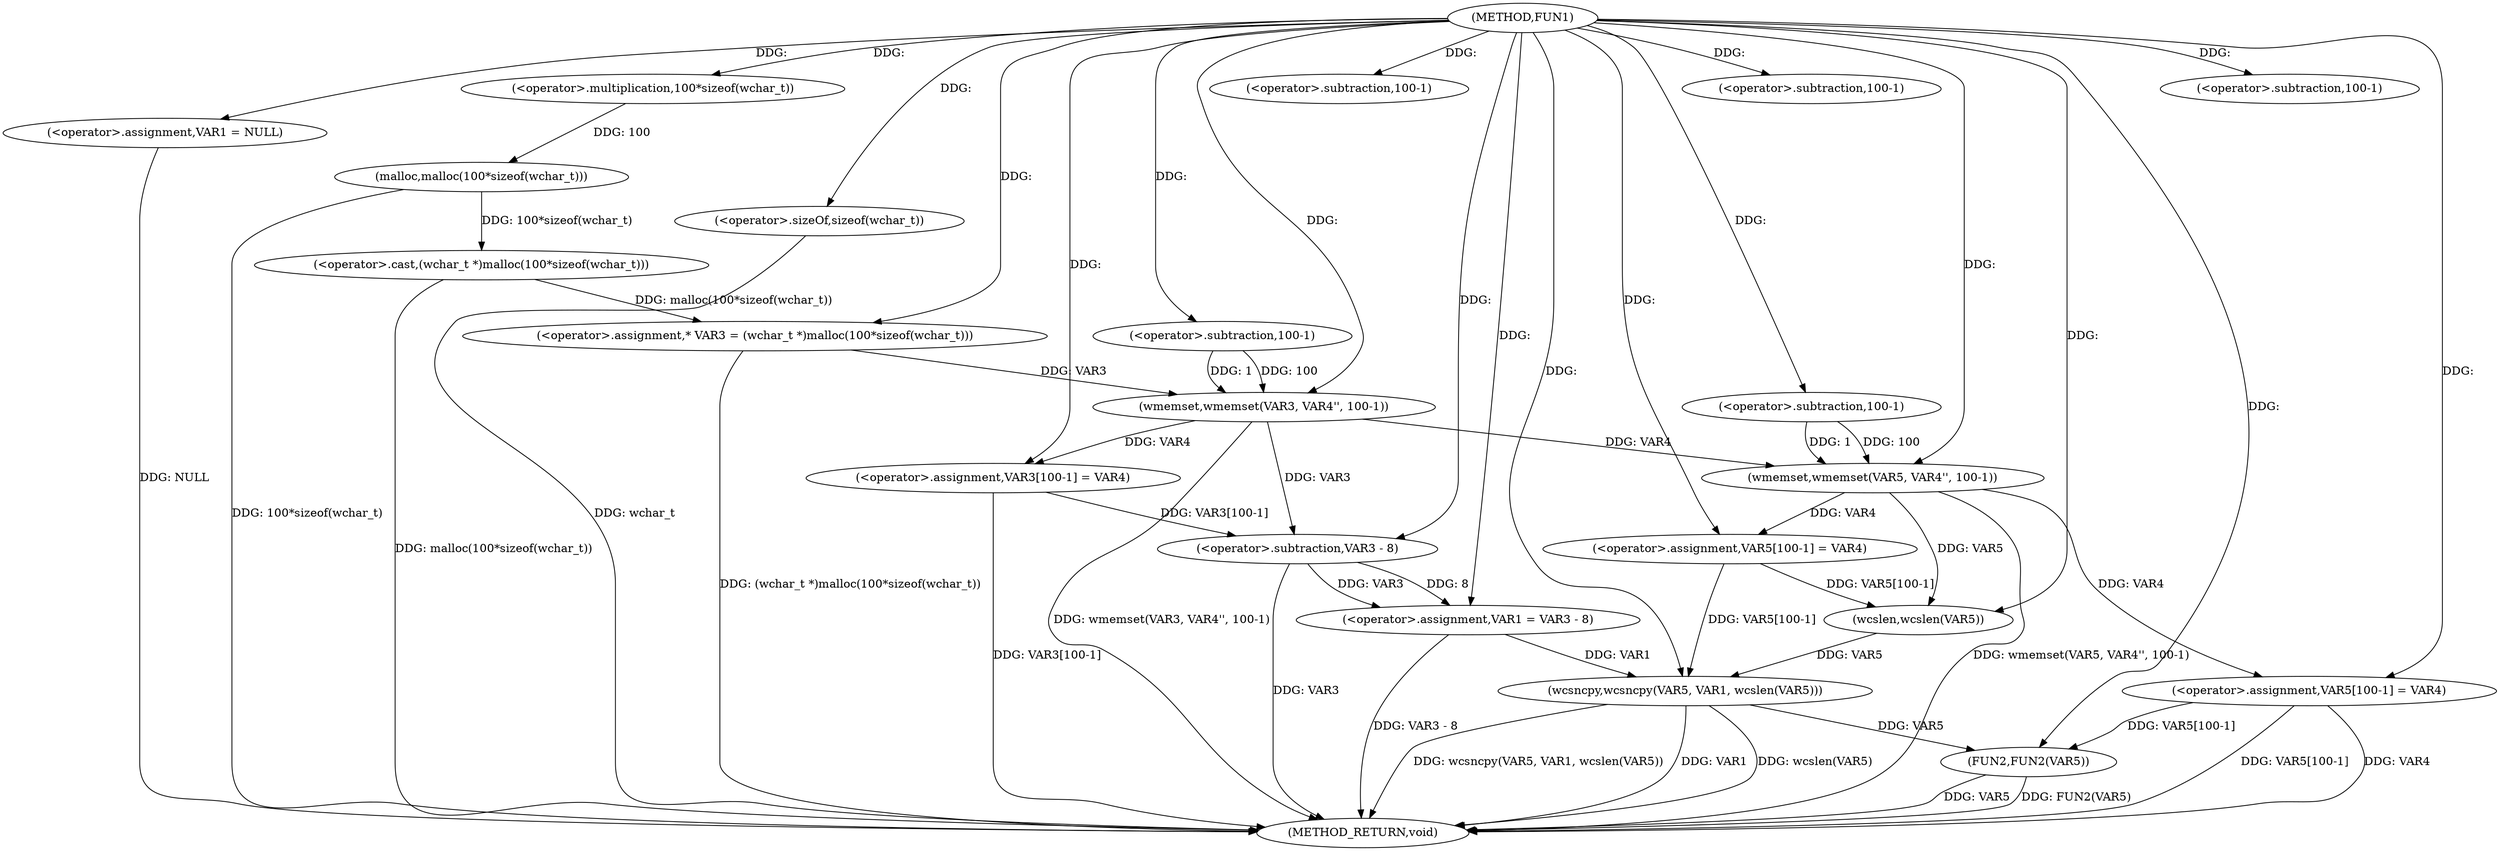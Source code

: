 digraph FUN1 {  
"1000100" [label = "(METHOD,FUN1)" ]
"1000166" [label = "(METHOD_RETURN,void)" ]
"1000103" [label = "(<operator>.assignment,VAR1 = NULL)" ]
"1000110" [label = "(<operator>.assignment,* VAR3 = (wchar_t *)malloc(100*sizeof(wchar_t)))" ]
"1000112" [label = "(<operator>.cast,(wchar_t *)malloc(100*sizeof(wchar_t)))" ]
"1000114" [label = "(malloc,malloc(100*sizeof(wchar_t)))" ]
"1000115" [label = "(<operator>.multiplication,100*sizeof(wchar_t))" ]
"1000117" [label = "(<operator>.sizeOf,sizeof(wchar_t))" ]
"1000119" [label = "(wmemset,wmemset(VAR3, VAR4'', 100-1))" ]
"1000122" [label = "(<operator>.subtraction,100-1)" ]
"1000125" [label = "(<operator>.assignment,VAR3[100-1] = VAR4)" ]
"1000128" [label = "(<operator>.subtraction,100-1)" ]
"1000132" [label = "(<operator>.assignment,VAR1 = VAR3 - 8)" ]
"1000134" [label = "(<operator>.subtraction,VAR3 - 8)" ]
"1000139" [label = "(wmemset,wmemset(VAR5, VAR4'', 100-1))" ]
"1000142" [label = "(<operator>.subtraction,100-1)" ]
"1000145" [label = "(<operator>.assignment,VAR5[100-1] = VAR4)" ]
"1000148" [label = "(<operator>.subtraction,100-1)" ]
"1000152" [label = "(wcsncpy,wcsncpy(VAR5, VAR1, wcslen(VAR5)))" ]
"1000155" [label = "(wcslen,wcslen(VAR5))" ]
"1000157" [label = "(<operator>.assignment,VAR5[100-1] = VAR4)" ]
"1000160" [label = "(<operator>.subtraction,100-1)" ]
"1000164" [label = "(FUN2,FUN2(VAR5))" ]
  "1000103" -> "1000166"  [ label = "DDG: NULL"] 
  "1000152" -> "1000166"  [ label = "DDG: wcsncpy(VAR5, VAR1, wcslen(VAR5))"] 
  "1000114" -> "1000166"  [ label = "DDG: 100*sizeof(wchar_t)"] 
  "1000117" -> "1000166"  [ label = "DDG: wchar_t"] 
  "1000110" -> "1000166"  [ label = "DDG: (wchar_t *)malloc(100*sizeof(wchar_t))"] 
  "1000152" -> "1000166"  [ label = "DDG: VAR1"] 
  "1000119" -> "1000166"  [ label = "DDG: wmemset(VAR3, VAR4'', 100-1)"] 
  "1000157" -> "1000166"  [ label = "DDG: VAR4"] 
  "1000164" -> "1000166"  [ label = "DDG: VAR5"] 
  "1000164" -> "1000166"  [ label = "DDG: FUN2(VAR5)"] 
  "1000125" -> "1000166"  [ label = "DDG: VAR3[100-1]"] 
  "1000112" -> "1000166"  [ label = "DDG: malloc(100*sizeof(wchar_t))"] 
  "1000139" -> "1000166"  [ label = "DDG: wmemset(VAR5, VAR4'', 100-1)"] 
  "1000152" -> "1000166"  [ label = "DDG: wcslen(VAR5)"] 
  "1000132" -> "1000166"  [ label = "DDG: VAR3 - 8"] 
  "1000157" -> "1000166"  [ label = "DDG: VAR5[100-1]"] 
  "1000134" -> "1000166"  [ label = "DDG: VAR3"] 
  "1000100" -> "1000103"  [ label = "DDG: "] 
  "1000112" -> "1000110"  [ label = "DDG: malloc(100*sizeof(wchar_t))"] 
  "1000100" -> "1000110"  [ label = "DDG: "] 
  "1000114" -> "1000112"  [ label = "DDG: 100*sizeof(wchar_t)"] 
  "1000115" -> "1000114"  [ label = "DDG: 100"] 
  "1000100" -> "1000115"  [ label = "DDG: "] 
  "1000100" -> "1000117"  [ label = "DDG: "] 
  "1000110" -> "1000119"  [ label = "DDG: VAR3"] 
  "1000100" -> "1000119"  [ label = "DDG: "] 
  "1000122" -> "1000119"  [ label = "DDG: 100"] 
  "1000122" -> "1000119"  [ label = "DDG: 1"] 
  "1000100" -> "1000122"  [ label = "DDG: "] 
  "1000119" -> "1000125"  [ label = "DDG: VAR4"] 
  "1000100" -> "1000125"  [ label = "DDG: "] 
  "1000100" -> "1000128"  [ label = "DDG: "] 
  "1000134" -> "1000132"  [ label = "DDG: VAR3"] 
  "1000134" -> "1000132"  [ label = "DDG: 8"] 
  "1000100" -> "1000132"  [ label = "DDG: "] 
  "1000125" -> "1000134"  [ label = "DDG: VAR3[100-1]"] 
  "1000119" -> "1000134"  [ label = "DDG: VAR3"] 
  "1000100" -> "1000134"  [ label = "DDG: "] 
  "1000100" -> "1000139"  [ label = "DDG: "] 
  "1000119" -> "1000139"  [ label = "DDG: VAR4"] 
  "1000142" -> "1000139"  [ label = "DDG: 100"] 
  "1000142" -> "1000139"  [ label = "DDG: 1"] 
  "1000100" -> "1000142"  [ label = "DDG: "] 
  "1000139" -> "1000145"  [ label = "DDG: VAR4"] 
  "1000100" -> "1000145"  [ label = "DDG: "] 
  "1000100" -> "1000148"  [ label = "DDG: "] 
  "1000155" -> "1000152"  [ label = "DDG: VAR5"] 
  "1000145" -> "1000152"  [ label = "DDG: VAR5[100-1]"] 
  "1000100" -> "1000152"  [ label = "DDG: "] 
  "1000132" -> "1000152"  [ label = "DDG: VAR1"] 
  "1000139" -> "1000155"  [ label = "DDG: VAR5"] 
  "1000145" -> "1000155"  [ label = "DDG: VAR5[100-1]"] 
  "1000100" -> "1000155"  [ label = "DDG: "] 
  "1000100" -> "1000157"  [ label = "DDG: "] 
  "1000139" -> "1000157"  [ label = "DDG: VAR4"] 
  "1000100" -> "1000160"  [ label = "DDG: "] 
  "1000157" -> "1000164"  [ label = "DDG: VAR5[100-1]"] 
  "1000152" -> "1000164"  [ label = "DDG: VAR5"] 
  "1000100" -> "1000164"  [ label = "DDG: "] 
}
